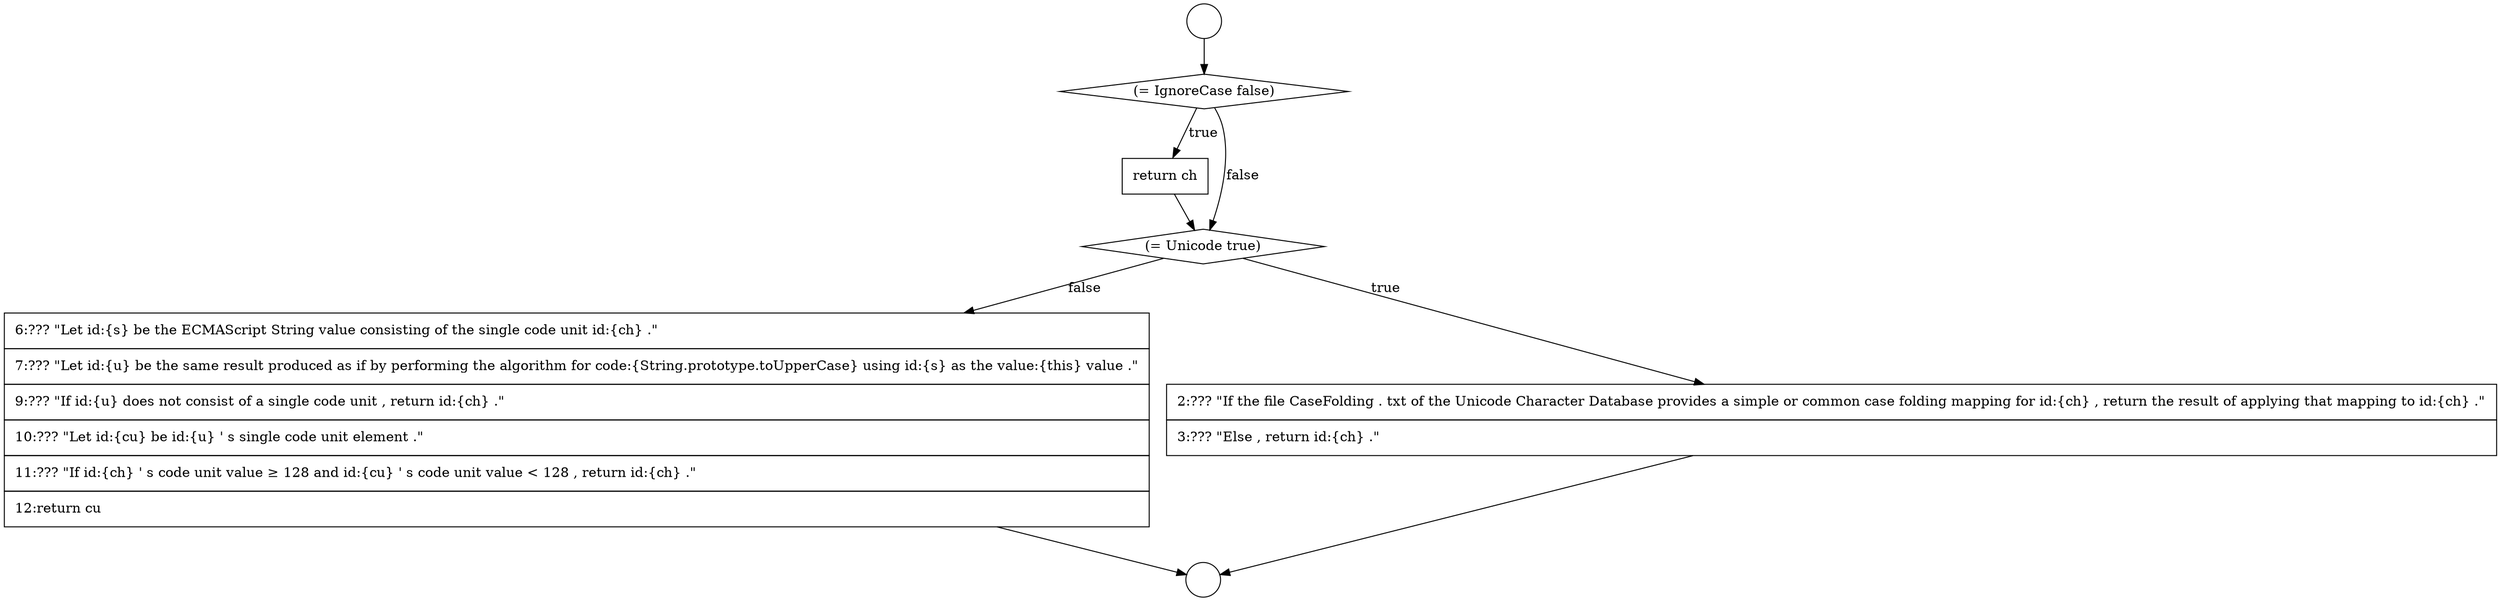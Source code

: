 digraph {
  node12699 [shape=none, margin=0, label=<<font color="black">
    <table border="0" cellborder="1" cellspacing="0" cellpadding="10">
      <tr><td align="left">6:??? &quot;Let id:{s} be the ECMAScript String value consisting of the single code unit id:{ch} .&quot;</td></tr>
      <tr><td align="left">7:??? &quot;Let id:{u} be the same result produced as if by performing the algorithm for code:{String.prototype.toUpperCase} using id:{s} as the value:{this} value .&quot;</td></tr>
      <tr><td align="left">9:??? &quot;If id:{u} does not consist of a single code unit , return id:{ch} .&quot;</td></tr>
      <tr><td align="left">10:??? &quot;Let id:{cu} be id:{u} ' s single code unit element .&quot;</td></tr>
      <tr><td align="left">11:??? &quot;If id:{ch} ' s code unit value &ge; 128 and id:{cu} ' s code unit value &lt; 128 , return id:{ch} .&quot;</td></tr>
      <tr><td align="left">12:return cu</td></tr>
    </table>
  </font>> color="black" fillcolor="white" style=filled]
  node12693 [shape=circle label=" " color="black" fillcolor="white" style=filled]
  node12696 [shape=none, margin=0, label=<<font color="black">
    <table border="0" cellborder="1" cellspacing="0" cellpadding="10">
      <tr><td align="left">return ch</td></tr>
    </table>
  </font>> color="black" fillcolor="white" style=filled]
  node12697 [shape=diamond, label=<<font color="black">(= Unicode true)</font>> color="black" fillcolor="white" style=filled]
  node12695 [shape=diamond, label=<<font color="black">(= IgnoreCase false)</font>> color="black" fillcolor="white" style=filled]
  node12698 [shape=none, margin=0, label=<<font color="black">
    <table border="0" cellborder="1" cellspacing="0" cellpadding="10">
      <tr><td align="left">2:??? &quot;If the file CaseFolding . txt of the Unicode Character Database provides a simple or common case folding mapping for id:{ch} , return the result of applying that mapping to id:{ch} .&quot;</td></tr>
      <tr><td align="left">3:??? &quot;Else , return id:{ch} .&quot;</td></tr>
    </table>
  </font>> color="black" fillcolor="white" style=filled]
  node12694 [shape=circle label=" " color="black" fillcolor="white" style=filled]
  node12693 -> node12695 [ color="black"]
  node12699 -> node12694 [ color="black"]
  node12698 -> node12694 [ color="black"]
  node12697 -> node12698 [label=<<font color="black">true</font>> color="black"]
  node12697 -> node12699 [label=<<font color="black">false</font>> color="black"]
  node12696 -> node12697 [ color="black"]
  node12695 -> node12696 [label=<<font color="black">true</font>> color="black"]
  node12695 -> node12697 [label=<<font color="black">false</font>> color="black"]
}
